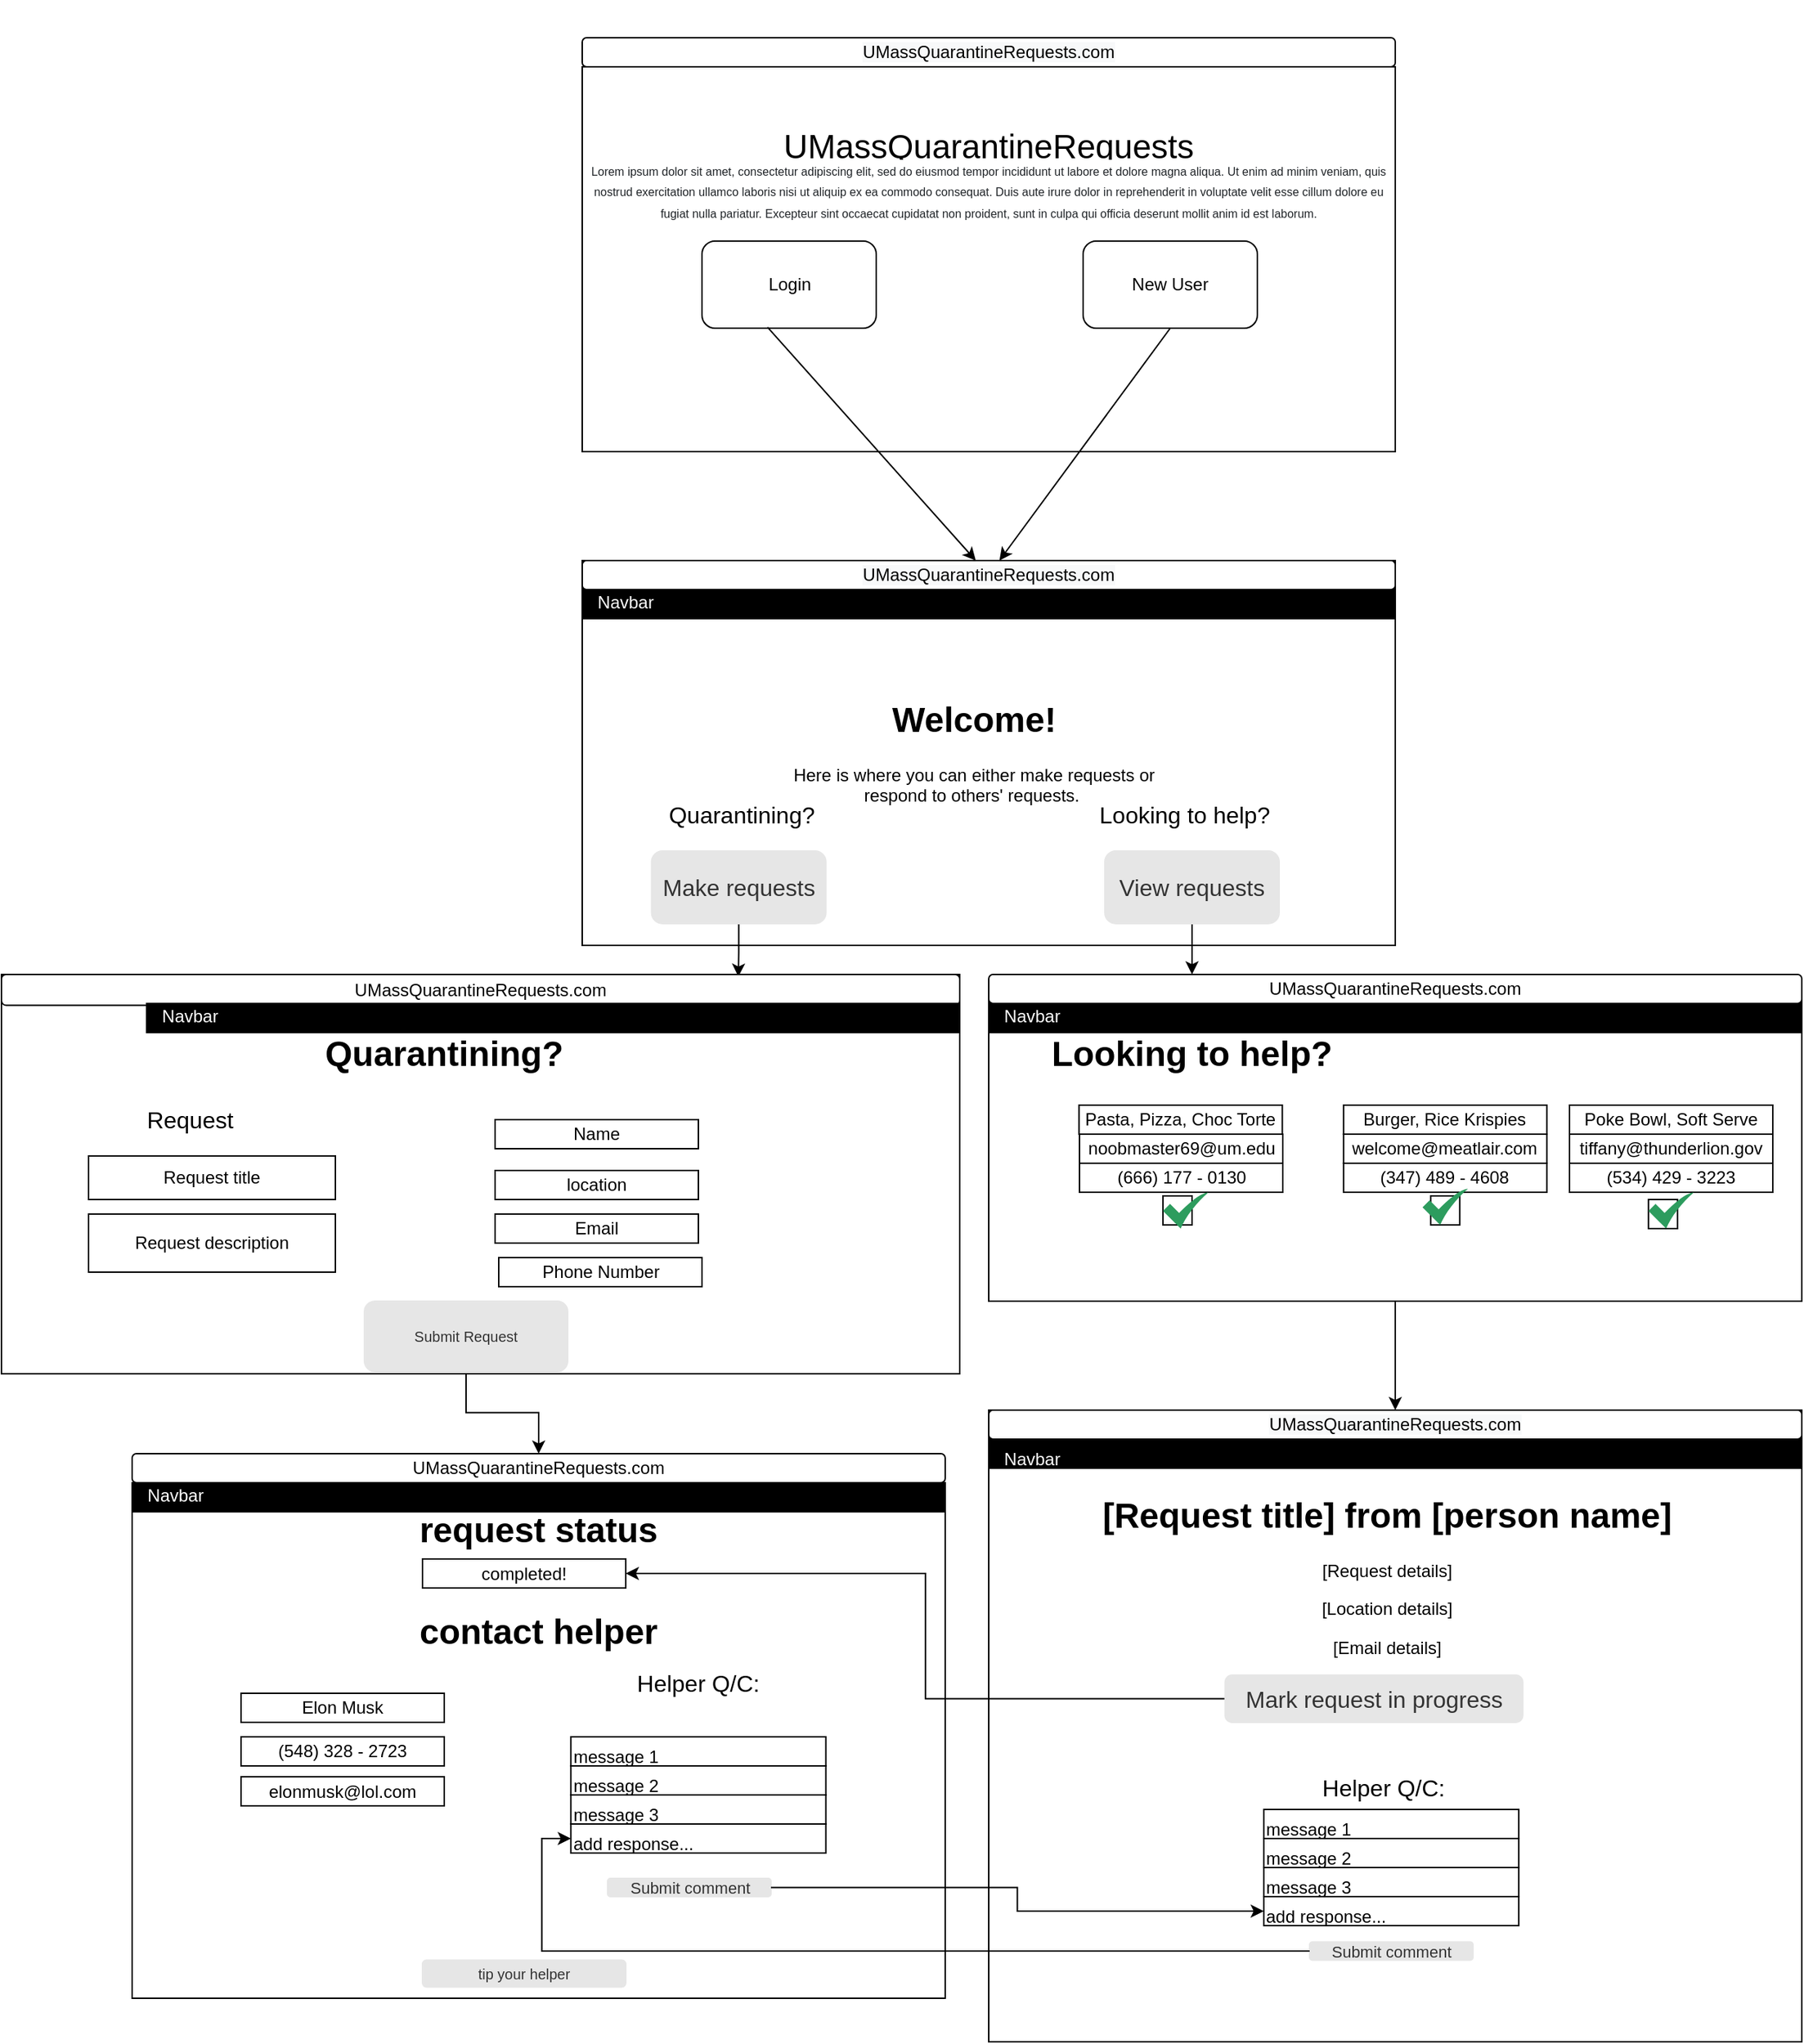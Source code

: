 <mxfile version="15.5.8" type="github">
  <diagram id="xOa8urjB6kpWdedyfURd" name="Page-1">
    <mxGraphModel dx="1102" dy="1680" grid="1" gridSize="10" guides="1" tooltips="1" connect="1" arrows="1" fold="1" page="1" pageScale="1" pageWidth="850" pageHeight="1100" math="0" shadow="0">
      <root>
        <mxCell id="0" />
        <mxCell id="1" parent="0" />
        <mxCell id="gMZ0pz86UfZ7Bh6NmJJu-4" value="" style="rounded=0;whiteSpace=wrap;html=1;" parent="1" vertex="1">
          <mxGeometry x="570" y="-320" width="560" height="265" as="geometry" />
        </mxCell>
        <mxCell id="gMZ0pz86UfZ7Bh6NmJJu-62" style="edgeStyle=orthogonalEdgeStyle;rounded=0;orthogonalLoop=1;jettySize=auto;html=1;entryX=0.769;entryY=0.071;entryDx=0;entryDy=0;entryPerimeter=0;" parent="1" source="gMZ0pz86UfZ7Bh6NmJJu-7" target="gMZ0pz86UfZ7Bh6NmJJu-18" edge="1">
          <mxGeometry relative="1" as="geometry" />
        </mxCell>
        <mxCell id="gMZ0pz86UfZ7Bh6NmJJu-63" style="edgeStyle=orthogonalEdgeStyle;rounded=0;orthogonalLoop=1;jettySize=auto;html=1;entryX=0.25;entryY=0;entryDx=0;entryDy=0;" parent="1" source="gMZ0pz86UfZ7Bh6NmJJu-6" target="gMZ0pz86UfZ7Bh6NmJJu-60" edge="1">
          <mxGeometry relative="1" as="geometry" />
        </mxCell>
        <mxCell id="gMZ0pz86UfZ7Bh6NmJJu-5" value="&lt;h1&gt;Welcome!&lt;/h1&gt;&lt;p&gt;Here is where you can either make requests or respond to others&#39; requests.&amp;nbsp;&lt;/p&gt;" style="text;html=1;strokeColor=none;fillColor=none;spacing=5;spacingTop=-20;whiteSpace=wrap;overflow=hidden;rounded=0;align=center;" parent="1" vertex="1">
          <mxGeometry x="700" y="-230" width="280" height="80" as="geometry" />
        </mxCell>
        <mxCell id="gMZ0pz86UfZ7Bh6NmJJu-6" value="&lt;font style=&quot;font-size: 16px&quot;&gt;View requests&lt;/font&gt;" style="rounded=1;html=1;shadow=0;dashed=0;whiteSpace=wrap;fontSize=10;fillColor=#E6E6E6;align=center;strokeColor=#E6E6E6;fontColor=#333333;" parent="1" vertex="1">
          <mxGeometry x="930" y="-120" width="120" height="50" as="geometry" />
        </mxCell>
        <mxCell id="gMZ0pz86UfZ7Bh6NmJJu-7" value="&lt;font style=&quot;font-size: 16px&quot;&gt;Make requests&lt;/font&gt;" style="rounded=1;html=1;shadow=0;dashed=0;whiteSpace=wrap;fontSize=10;fillColor=#E6E6E6;align=center;strokeColor=#E6E6E6;fontColor=#333333;" parent="1" vertex="1">
          <mxGeometry x="617.81" y="-120" width="120" height="50" as="geometry" />
        </mxCell>
        <mxCell id="gMZ0pz86UfZ7Bh6NmJJu-8" value="Quarantining?" style="text;html=1;strokeColor=none;fillColor=none;align=center;verticalAlign=middle;whiteSpace=wrap;rounded=0;fontSize=16;" parent="1" vertex="1">
          <mxGeometry x="610" y="-160" width="140" height="30" as="geometry" />
        </mxCell>
        <mxCell id="gMZ0pz86UfZ7Bh6NmJJu-9" value="Looking to help?" style="text;html=1;strokeColor=none;fillColor=none;align=center;verticalAlign=middle;whiteSpace=wrap;rounded=0;fontSize=16;" parent="1" vertex="1">
          <mxGeometry x="915" y="-160" width="140" height="30" as="geometry" />
        </mxCell>
        <mxCell id="gMZ0pz86UfZ7Bh6NmJJu-10" value="&#xa;&#xa;&lt;span style=&quot;color: rgb(0, 0, 0); font-family: helvetica; font-size: 12px; font-style: normal; font-weight: 400; letter-spacing: normal; text-align: center; text-indent: 0px; text-transform: none; word-spacing: 0px; background-color: rgb(248, 249, 250); display: inline; float: none;&quot;&gt;UMassQuarantineRequests.com&lt;/span&gt;&#xa;&#xa;" style="rounded=1;whiteSpace=wrap;html=1;" parent="1" vertex="1">
          <mxGeometry x="570" y="-320" width="560" height="20" as="geometry" />
        </mxCell>
        <mxCell id="gMZ0pz86UfZ7Bh6NmJJu-67" style="edgeStyle=orthogonalEdgeStyle;rounded=0;orthogonalLoop=1;jettySize=auto;html=1;exitX=0.5;exitY=1;exitDx=0;exitDy=0;entryX=0.5;entryY=0;entryDx=0;entryDy=0;" parent="1" source="8UkIw04C8tfjKHW86x7a-14" target="gMZ0pz86UfZ7Bh6NmJJu-61" edge="1">
          <mxGeometry relative="1" as="geometry" />
        </mxCell>
        <mxCell id="gMZ0pz86UfZ7Bh6NmJJu-12" value="" style="rounded=0;whiteSpace=wrap;html=1;" parent="1" vertex="1">
          <mxGeometry x="170" y="-35" width="660" height="275" as="geometry" />
        </mxCell>
        <mxCell id="gMZ0pz86UfZ7Bh6NmJJu-13" value="&lt;h1&gt;Quarantining?&lt;/h1&gt;" style="text;html=1;strokeColor=none;fillColor=none;spacing=5;spacingTop=-20;whiteSpace=wrap;overflow=hidden;rounded=0;align=center;" parent="1" vertex="1">
          <mxGeometry x="335" width="280" height="40" as="geometry" />
        </mxCell>
        <mxCell id="gMZ0pz86UfZ7Bh6NmJJu-16" value="Request" style="text;html=1;strokeColor=none;fillColor=none;align=center;verticalAlign=middle;whiteSpace=wrap;rounded=0;fontSize=16;" parent="1" vertex="1">
          <mxGeometry x="230" y="50" width="140" height="30" as="geometry" />
        </mxCell>
        <mxCell id="gMZ0pz86UfZ7Bh6NmJJu-18" value="UMassQuarantineRequests.com" style="rounded=1;whiteSpace=wrap;html=1;" parent="1" vertex="1">
          <mxGeometry x="170" y="-35" width="660" height="21.25" as="geometry" />
        </mxCell>
        <mxCell id="gMZ0pz86UfZ7Bh6NmJJu-24" value="Email" style="rounded=0;whiteSpace=wrap;html=1;" parent="1" vertex="1">
          <mxGeometry x="510" y="130" width="140" height="20" as="geometry" />
        </mxCell>
        <mxCell id="gMZ0pz86UfZ7Bh6NmJJu-25" value="Phone Number" style="rounded=0;whiteSpace=wrap;html=1;" parent="1" vertex="1">
          <mxGeometry x="512.5" y="160" width="140" height="20" as="geometry" />
        </mxCell>
        <mxCell id="VA0naa6v9G5pV4DlwBUk-33" style="edgeStyle=orthogonalEdgeStyle;rounded=0;orthogonalLoop=1;jettySize=auto;html=1;exitX=0.5;exitY=1;exitDx=0;exitDy=0;entryX=0.5;entryY=0;entryDx=0;entryDy=0;" parent="1" source="gMZ0pz86UfZ7Bh6NmJJu-28" target="8UkIw04C8tfjKHW86x7a-22" edge="1">
          <mxGeometry relative="1" as="geometry" />
        </mxCell>
        <mxCell id="gMZ0pz86UfZ7Bh6NmJJu-28" value="" style="rounded=0;whiteSpace=wrap;html=1;" parent="1" vertex="1">
          <mxGeometry x="850" y="-25" width="560" height="215" as="geometry" />
        </mxCell>
        <mxCell id="gMZ0pz86UfZ7Bh6NmJJu-29" value="&lt;h1&gt;Looking to help?&lt;/h1&gt;" style="text;html=1;strokeColor=none;fillColor=none;spacing=5;spacingTop=-20;whiteSpace=wrap;overflow=hidden;rounded=0;align=center;" parent="1" vertex="1">
          <mxGeometry x="850" width="280" height="40" as="geometry" />
        </mxCell>
        <mxCell id="gMZ0pz86UfZ7Bh6NmJJu-33" value="Pasta, Pizza, Choc Torte" style="rounded=0;whiteSpace=wrap;html=1;" parent="1" vertex="1">
          <mxGeometry x="912.19" y="55" width="140" height="20" as="geometry" />
        </mxCell>
        <mxCell id="gMZ0pz86UfZ7Bh6NmJJu-34" value="Burger, Rice Krispies" style="rounded=0;whiteSpace=wrap;html=1;" parent="1" vertex="1">
          <mxGeometry x="1094.38" y="55" width="140" height="20" as="geometry" />
        </mxCell>
        <mxCell id="gMZ0pz86UfZ7Bh6NmJJu-35" value="Poke Bowl, Soft Serve" style="rounded=0;whiteSpace=wrap;html=1;" parent="1" vertex="1">
          <mxGeometry x="1250" y="55" width="140" height="20" as="geometry" />
        </mxCell>
        <mxCell id="gMZ0pz86UfZ7Bh6NmJJu-36" value="noobmaster69@um.edu" style="rounded=0;whiteSpace=wrap;html=1;" parent="1" vertex="1">
          <mxGeometry x="912.5" y="75" width="140" height="20" as="geometry" />
        </mxCell>
        <mxCell id="gMZ0pz86UfZ7Bh6NmJJu-37" value="(666) 177 - 0130" style="rounded=0;whiteSpace=wrap;html=1;" parent="1" vertex="1">
          <mxGeometry x="912.5" y="95" width="140" height="20" as="geometry" />
        </mxCell>
        <mxCell id="gMZ0pz86UfZ7Bh6NmJJu-49" value="welcome@meatlair.com" style="rounded=0;whiteSpace=wrap;html=1;" parent="1" vertex="1">
          <mxGeometry x="1094.38" y="75" width="140" height="20" as="geometry" />
        </mxCell>
        <mxCell id="gMZ0pz86UfZ7Bh6NmJJu-50" value="(347)&amp;nbsp;489 - 4608" style="rounded=0;whiteSpace=wrap;html=1;" parent="1" vertex="1">
          <mxGeometry x="1094.38" y="95" width="140" height="20" as="geometry" />
        </mxCell>
        <mxCell id="gMZ0pz86UfZ7Bh6NmJJu-51" value="tiffany@thunderlion.gov" style="rounded=0;whiteSpace=wrap;html=1;" parent="1" vertex="1">
          <mxGeometry x="1250" y="75" width="140" height="20" as="geometry" />
        </mxCell>
        <mxCell id="gMZ0pz86UfZ7Bh6NmJJu-52" value="(534) 429 - 3223" style="rounded=0;whiteSpace=wrap;html=1;" parent="1" vertex="1">
          <mxGeometry x="1250" y="95" width="140" height="20" as="geometry" />
        </mxCell>
        <mxCell id="gMZ0pz86UfZ7Bh6NmJJu-55" value="" style="rounded=0;whiteSpace=wrap;html=1;" parent="1" vertex="1">
          <mxGeometry x="1304.37" y="120" width="20" height="20" as="geometry" />
        </mxCell>
        <mxCell id="gMZ0pz86UfZ7Bh6NmJJu-57" value="" style="sketch=0;html=1;aspect=fixed;strokeColor=none;shadow=0;align=center;verticalAlign=top;fillColor=#2D9C5E;shape=mxgraph.gcp2.check" parent="1" vertex="1">
          <mxGeometry x="1304.37" y="115" width="31.25" height="25" as="geometry" />
        </mxCell>
        <mxCell id="gMZ0pz86UfZ7Bh6NmJJu-59" value="" style="rounded=0;whiteSpace=wrap;html=1;" parent="1" vertex="1">
          <mxGeometry x="260" y="315" width="560" height="355" as="geometry" />
        </mxCell>
        <mxCell id="gMZ0pz86UfZ7Bh6NmJJu-60" value="UMassQuarantineRequests.com" style="rounded=1;whiteSpace=wrap;html=1;" parent="1" vertex="1">
          <mxGeometry x="850" y="-35" width="560" height="20" as="geometry" />
        </mxCell>
        <mxCell id="gMZ0pz86UfZ7Bh6NmJJu-61" value="UMassQuarantineRequests.com" style="rounded=1;whiteSpace=wrap;html=1;" parent="1" vertex="1">
          <mxGeometry x="260" y="295" width="560" height="20" as="geometry" />
        </mxCell>
        <mxCell id="8UkIw04C8tfjKHW86x7a-1" value="location" style="rounded=0;whiteSpace=wrap;html=1;" parent="1" vertex="1">
          <mxGeometry x="510" y="100" width="140" height="20" as="geometry" />
        </mxCell>
        <mxCell id="8UkIw04C8tfjKHW86x7a-12" value="Request description" style="rounded=0;whiteSpace=wrap;html=1;" parent="1" vertex="1">
          <mxGeometry x="230" y="130" width="170" height="40" as="geometry" />
        </mxCell>
        <mxCell id="8UkIw04C8tfjKHW86x7a-14" value="Submit Request" style="rounded=1;html=1;shadow=0;dashed=0;whiteSpace=wrap;fontSize=10;fillColor=#E6E6E6;align=center;strokeColor=#E6E6E6;fontColor=#333333;" parent="1" vertex="1">
          <mxGeometry x="420" y="190" width="140" height="48.44" as="geometry" />
        </mxCell>
        <mxCell id="8UkIw04C8tfjKHW86x7a-16" value="" style="rounded=0;whiteSpace=wrap;html=1;" parent="1" vertex="1">
          <mxGeometry x="850" y="265" width="560" height="435" as="geometry" />
        </mxCell>
        <mxCell id="8UkIw04C8tfjKHW86x7a-17" value="&lt;h1&gt;[Request title] from [person name]&lt;/h1&gt;&lt;p&gt;[Request details]&lt;/p&gt;&lt;p&gt;[Location details]&lt;/p&gt;&lt;p&gt;[Email details]&lt;/p&gt;&lt;p&gt;[Phone number]&lt;/p&gt;" style="text;html=1;strokeColor=none;fillColor=none;spacing=5;spacingTop=-20;whiteSpace=wrap;overflow=hidden;rounded=0;align=center;" parent="1" vertex="1">
          <mxGeometry x="912.19" y="317.5" width="425" height="120" as="geometry" />
        </mxCell>
        <mxCell id="vS7RpKe5VmT_Qdz2OV4y-3" style="edgeStyle=orthogonalEdgeStyle;rounded=0;orthogonalLoop=1;jettySize=auto;html=1;exitX=0;exitY=0.5;exitDx=0;exitDy=0;entryX=1;entryY=0.5;entryDx=0;entryDy=0;" edge="1" parent="1" source="8UkIw04C8tfjKHW86x7a-19" target="VA0naa6v9G5pV4DlwBUk-10">
          <mxGeometry relative="1" as="geometry" />
        </mxCell>
        <mxCell id="8UkIw04C8tfjKHW86x7a-19" value="&lt;font style=&quot;font-size: 16px&quot;&gt;Mark request in progress&lt;/font&gt;" style="rounded=1;html=1;shadow=0;dashed=0;whiteSpace=wrap;fontSize=10;fillColor=#E6E6E6;align=center;strokeColor=#E6E6E6;fontColor=#333333;" parent="1" vertex="1">
          <mxGeometry x="1012.81" y="447.5" width="205" height="32.5" as="geometry" />
        </mxCell>
        <mxCell id="8UkIw04C8tfjKHW86x7a-22" value="&#xa;&#xa;&lt;span style=&quot;color: rgb(0, 0, 0); font-family: helvetica; font-size: 12px; font-style: normal; font-weight: 400; letter-spacing: normal; text-align: center; text-indent: 0px; text-transform: none; word-spacing: 0px; background-color: rgb(248, 249, 250); display: inline; float: none;&quot;&gt;UMassQuarantineRequests.com&lt;/span&gt;&#xa;&#xa;" style="rounded=1;whiteSpace=wrap;html=1;" parent="1" vertex="1">
          <mxGeometry x="850" y="265" width="560" height="20" as="geometry" />
        </mxCell>
        <mxCell id="8UkIw04C8tfjKHW86x7a-29" value="Request title" style="rounded=0;whiteSpace=wrap;html=1;" parent="1" vertex="1">
          <mxGeometry x="230" y="90" width="170" height="30" as="geometry" />
        </mxCell>
        <mxCell id="8UkIw04C8tfjKHW86x7a-30" value="Name" style="rounded=0;whiteSpace=wrap;html=1;" parent="1" vertex="1">
          <mxGeometry x="510" y="65" width="140" height="20" as="geometry" />
        </mxCell>
        <mxCell id="8UkIw04C8tfjKHW86x7a-41" value="Helper Q/C:" style="text;html=1;strokeColor=none;fillColor=none;align=center;verticalAlign=middle;whiteSpace=wrap;rounded=0;fontSize=16;" parent="1" vertex="1">
          <mxGeometry x="1052.19" y="510" width="140" height="30" as="geometry" />
        </mxCell>
        <mxCell id="8UkIw04C8tfjKHW86x7a-44" value="&lt;span style=&quot;font-size: 11px&quot;&gt;Submit comment&lt;/span&gt;" style="rounded=1;html=1;shadow=0;dashed=0;whiteSpace=wrap;fontSize=10;fillColor=#E6E6E6;align=center;strokeColor=#E6E6E6;fontColor=#333333;" parent="1" vertex="1">
          <mxGeometry x="1071" y="631.25" width="112.5" height="12.5" as="geometry" />
        </mxCell>
        <mxCell id="8UkIw04C8tfjKHW86x7a-62" value="&lt;h1&gt;request status&lt;/h1&gt;" style="text;html=1;strokeColor=none;fillColor=none;spacing=5;spacingTop=-20;whiteSpace=wrap;overflow=hidden;rounded=0;align=center;" parent="1" vertex="1">
          <mxGeometry x="400" y="327.5" width="280" height="40" as="geometry" />
        </mxCell>
        <mxCell id="MTcIwoVqt6RtLrn1y44d-1" value="" style="rounded=0;whiteSpace=wrap;html=1;" parent="1" vertex="1">
          <mxGeometry x="570" y="-660" width="560" height="265" as="geometry" />
        </mxCell>
        <mxCell id="MTcIwoVqt6RtLrn1y44d-2" value="&#xa;&#xa;&lt;span style=&quot;color: rgb(0, 0, 0); font-family: helvetica; font-size: 12px; font-style: normal; font-weight: 400; letter-spacing: normal; text-align: center; text-indent: 0px; text-transform: none; word-spacing: 0px; background-color: rgb(248, 249, 250); display: inline; float: none;&quot;&gt;UMassQuarantineRequests.com&lt;/span&gt;&#xa;&#xa;" style="rounded=1;whiteSpace=wrap;html=1;" parent="1" vertex="1">
          <mxGeometry x="570" y="-680" width="560" height="20" as="geometry" />
        </mxCell>
        <mxCell id="MTcIwoVqt6RtLrn1y44d-11" value="Login" style="rounded=1;whiteSpace=wrap;html=1;" parent="1" vertex="1">
          <mxGeometry x="652.5" y="-540" width="120" height="60" as="geometry" />
        </mxCell>
        <mxCell id="MTcIwoVqt6RtLrn1y44d-12" value="New User" style="rounded=1;whiteSpace=wrap;html=1;" parent="1" vertex="1">
          <mxGeometry x="915" y="-540" width="120" height="60" as="geometry" />
        </mxCell>
        <mxCell id="MTcIwoVqt6RtLrn1y44d-14" value="" style="endArrow=classic;html=1;rounded=0;exitX=0.376;exitY=0.988;exitDx=0;exitDy=0;exitPerimeter=0;" parent="1" source="MTcIwoVqt6RtLrn1y44d-11" target="gMZ0pz86UfZ7Bh6NmJJu-10" edge="1">
          <mxGeometry width="50" height="50" relative="1" as="geometry">
            <mxPoint x="692.5" y="-390" as="sourcePoint" />
            <mxPoint x="742.5" y="-440" as="targetPoint" />
          </mxGeometry>
        </mxCell>
        <mxCell id="MTcIwoVqt6RtLrn1y44d-15" value="" style="endArrow=classic;html=1;rounded=0;exitX=0.5;exitY=1;exitDx=0;exitDy=0;" parent="1" source="MTcIwoVqt6RtLrn1y44d-12" target="gMZ0pz86UfZ7Bh6NmJJu-10" edge="1">
          <mxGeometry width="50" height="50" relative="1" as="geometry">
            <mxPoint x="1110" y="-350" as="sourcePoint" />
            <mxPoint x="1160" y="-400" as="targetPoint" />
          </mxGeometry>
        </mxCell>
        <mxCell id="VA0naa6v9G5pV4DlwBUk-1" value="&lt;font style=&quot;font-size: 23px&quot;&gt;UMassQuarantineRequests&lt;/font&gt;" style="text;html=1;strokeColor=none;fillColor=none;align=center;verticalAlign=middle;whiteSpace=wrap;rounded=0;" parent="1" vertex="1">
          <mxGeometry x="820" y="-620" width="60" height="30" as="geometry" />
        </mxCell>
        <mxCell id="VA0naa6v9G5pV4DlwBUk-4" value="&lt;h1&gt;contact helper&lt;/h1&gt;" style="text;html=1;strokeColor=none;fillColor=none;spacing=5;spacingTop=-20;whiteSpace=wrap;overflow=hidden;rounded=0;align=center;" parent="1" vertex="1">
          <mxGeometry x="400" y="397.5" width="280" height="40" as="geometry" />
        </mxCell>
        <mxCell id="VA0naa6v9G5pV4DlwBUk-6" value="Elon Musk" style="rounded=0;whiteSpace=wrap;html=1;" parent="1" vertex="1">
          <mxGeometry x="335" y="460" width="140" height="20" as="geometry" />
        </mxCell>
        <mxCell id="VA0naa6v9G5pV4DlwBUk-8" value="(548) 328 - 2723" style="rounded=0;whiteSpace=wrap;html=1;" parent="1" vertex="1">
          <mxGeometry x="335" y="490" width="140" height="20" as="geometry" />
        </mxCell>
        <mxCell id="VA0naa6v9G5pV4DlwBUk-9" value="elonmusk@lol.com" style="rounded=0;whiteSpace=wrap;html=1;" parent="1" vertex="1">
          <mxGeometry x="335" y="517.5" width="140" height="20" as="geometry" />
        </mxCell>
        <mxCell id="VA0naa6v9G5pV4DlwBUk-10" value="completed!" style="rounded=0;whiteSpace=wrap;html=1;" parent="1" vertex="1">
          <mxGeometry x="460" y="367.5" width="140" height="20" as="geometry" />
        </mxCell>
        <mxCell id="VA0naa6v9G5pV4DlwBUk-11" value="tip your helper" style="rounded=1;html=1;shadow=0;dashed=0;whiteSpace=wrap;fontSize=10;fillColor=#E6E6E6;align=center;strokeColor=#E6E6E6;fontColor=#333333;" parent="1" vertex="1">
          <mxGeometry x="460" y="643.75" width="140" height="18.44" as="geometry" />
        </mxCell>
        <mxCell id="VA0naa6v9G5pV4DlwBUk-29" value="" style="rounded=0;whiteSpace=wrap;html=1;" parent="1" vertex="1">
          <mxGeometry x="1154.38" y="117.5" width="20" height="20" as="geometry" />
        </mxCell>
        <mxCell id="VA0naa6v9G5pV4DlwBUk-30" value="" style="rounded=0;whiteSpace=wrap;html=1;" parent="1" vertex="1">
          <mxGeometry x="970.0" y="117.5" width="20" height="20" as="geometry" />
        </mxCell>
        <mxCell id="VA0naa6v9G5pV4DlwBUk-31" value="" style="sketch=0;html=1;aspect=fixed;strokeColor=none;shadow=0;align=center;verticalAlign=top;fillColor=#2D9C5E;shape=mxgraph.gcp2.check" parent="1" vertex="1">
          <mxGeometry x="1148.76" y="112.5" width="31.25" height="25" as="geometry" />
        </mxCell>
        <mxCell id="VA0naa6v9G5pV4DlwBUk-32" value="" style="sketch=0;html=1;aspect=fixed;strokeColor=none;shadow=0;align=center;verticalAlign=top;fillColor=#2D9C5E;shape=mxgraph.gcp2.check" parent="1" vertex="1">
          <mxGeometry x="970.0" y="115" width="31.25" height="25" as="geometry" />
        </mxCell>
        <mxCell id="VA0naa6v9G5pV4DlwBUk-34" value="message 1" style="rounded=0;whiteSpace=wrap;html=1;align=left;verticalAlign=top;" parent="1" vertex="1">
          <mxGeometry x="1039.44" y="540" width="175.62" height="20" as="geometry" />
        </mxCell>
        <mxCell id="VA0naa6v9G5pV4DlwBUk-35" value="&lt;span style=&quot;font-size: 11px&quot;&gt;Submit comment&lt;/span&gt;" style="rounded=1;html=1;shadow=0;dashed=0;whiteSpace=wrap;fontSize=10;fillColor=#E6E6E6;align=center;strokeColor=#E6E6E6;fontColor=#333333;" parent="1" vertex="1">
          <mxGeometry x="587.5" y="587.5" width="112.5" height="12.5" as="geometry" />
        </mxCell>
        <mxCell id="VA0naa6v9G5pV4DlwBUk-37" value="Helper Q/C:" style="text;html=1;strokeColor=none;fillColor=none;align=center;verticalAlign=middle;whiteSpace=wrap;rounded=0;fontSize=16;" parent="1" vertex="1">
          <mxGeometry x="580" y="437.5" width="140" height="30" as="geometry" />
        </mxCell>
        <mxCell id="VA0naa6v9G5pV4DlwBUk-40" value="message 2" style="rounded=0;whiteSpace=wrap;html=1;align=left;verticalAlign=top;" parent="1" vertex="1">
          <mxGeometry x="1039.44" y="560" width="175.62" height="20" as="geometry" />
        </mxCell>
        <mxCell id="VA0naa6v9G5pV4DlwBUk-41" value="message 3" style="rounded=0;whiteSpace=wrap;html=1;align=left;verticalAlign=top;" parent="1" vertex="1">
          <mxGeometry x="1039.44" y="580" width="175.62" height="20" as="geometry" />
        </mxCell>
        <mxCell id="vS7RpKe5VmT_Qdz2OV4y-6" style="edgeStyle=orthogonalEdgeStyle;rounded=0;orthogonalLoop=1;jettySize=auto;html=1;exitX=0;exitY=0.5;exitDx=0;exitDy=0;entryX=0;entryY=0.5;entryDx=0;entryDy=0;fontSize=8;" edge="1" parent="1" source="8UkIw04C8tfjKHW86x7a-44" target="VA0naa6v9G5pV4DlwBUk-46">
          <mxGeometry relative="1" as="geometry" />
        </mxCell>
        <mxCell id="VA0naa6v9G5pV4DlwBUk-42" value="add response..." style="rounded=0;whiteSpace=wrap;html=1;align=left;verticalAlign=top;" parent="1" vertex="1">
          <mxGeometry x="1039.44" y="600" width="175.62" height="20" as="geometry" />
        </mxCell>
        <mxCell id="VA0naa6v9G5pV4DlwBUk-43" value="message 1" style="rounded=0;whiteSpace=wrap;html=1;align=left;verticalAlign=top;" parent="1" vertex="1">
          <mxGeometry x="562.19" y="490" width="175.62" height="20" as="geometry" />
        </mxCell>
        <mxCell id="VA0naa6v9G5pV4DlwBUk-44" value="message 2" style="rounded=0;whiteSpace=wrap;html=1;align=left;verticalAlign=top;" parent="1" vertex="1">
          <mxGeometry x="562.19" y="510" width="175.62" height="20" as="geometry" />
        </mxCell>
        <mxCell id="VA0naa6v9G5pV4DlwBUk-45" value="message 3" style="rounded=0;whiteSpace=wrap;html=1;align=left;verticalAlign=top;" parent="1" vertex="1">
          <mxGeometry x="562.19" y="530" width="175.62" height="20" as="geometry" />
        </mxCell>
        <mxCell id="vS7RpKe5VmT_Qdz2OV4y-5" style="edgeStyle=orthogonalEdgeStyle;rounded=0;orthogonalLoop=1;jettySize=auto;html=1;exitX=1;exitY=0.5;exitDx=0;exitDy=0;entryX=0;entryY=0.5;entryDx=0;entryDy=0;fontSize=8;" edge="1" parent="1" source="VA0naa6v9G5pV4DlwBUk-35" target="VA0naa6v9G5pV4DlwBUk-42">
          <mxGeometry relative="1" as="geometry" />
        </mxCell>
        <mxCell id="VA0naa6v9G5pV4DlwBUk-46" value="add response..." style="rounded=0;whiteSpace=wrap;html=1;align=left;verticalAlign=top;" parent="1" vertex="1">
          <mxGeometry x="562.19" y="550" width="175.62" height="20" as="geometry" />
        </mxCell>
        <mxCell id="VA0naa6v9G5pV4DlwBUk-48" value="" style="rounded=0;whiteSpace=wrap;html=1;fontSize=23;align=center;fillColor=#000000;" parent="1" vertex="1">
          <mxGeometry x="570" y="-300" width="560" height="20" as="geometry" />
        </mxCell>
        <mxCell id="VA0naa6v9G5pV4DlwBUk-50" value="&lt;font color=&quot;#ffffff&quot; style=&quot;font-size: 12px&quot;&gt;Navbar&lt;/font&gt;" style="text;html=1;strokeColor=none;fillColor=none;align=center;verticalAlign=middle;whiteSpace=wrap;rounded=0;fontSize=23;" parent="1" vertex="1">
          <mxGeometry x="570" y="-310" width="60" height="30" as="geometry" />
        </mxCell>
        <mxCell id="VA0naa6v9G5pV4DlwBUk-53" value="" style="rounded=0;whiteSpace=wrap;html=1;fontSize=23;align=center;fillColor=#000000;" parent="1" vertex="1">
          <mxGeometry x="270" y="-15" width="560" height="20" as="geometry" />
        </mxCell>
        <mxCell id="VA0naa6v9G5pV4DlwBUk-54" value="&lt;font color=&quot;#ffffff&quot; style=&quot;font-size: 12px&quot;&gt;Navbar&lt;/font&gt;" style="text;html=1;strokeColor=none;fillColor=none;align=center;verticalAlign=middle;whiteSpace=wrap;rounded=0;fontSize=23;" parent="1" vertex="1">
          <mxGeometry x="270" y="-25" width="60" height="30" as="geometry" />
        </mxCell>
        <mxCell id="VA0naa6v9G5pV4DlwBUk-55" value="" style="rounded=0;whiteSpace=wrap;html=1;fontSize=23;align=center;fillColor=#000000;" parent="1" vertex="1">
          <mxGeometry x="850" y="-15" width="560" height="20" as="geometry" />
        </mxCell>
        <mxCell id="VA0naa6v9G5pV4DlwBUk-56" value="&lt;font color=&quot;#ffffff&quot; style=&quot;font-size: 12px&quot;&gt;Navbar&lt;/font&gt;" style="text;html=1;strokeColor=none;fillColor=none;align=center;verticalAlign=middle;whiteSpace=wrap;rounded=0;fontSize=23;" parent="1" vertex="1">
          <mxGeometry x="850" y="-25" width="60" height="30" as="geometry" />
        </mxCell>
        <mxCell id="VA0naa6v9G5pV4DlwBUk-57" value="" style="rounded=0;whiteSpace=wrap;html=1;fontSize=23;align=center;fillColor=#000000;" parent="1" vertex="1">
          <mxGeometry x="850" y="285" width="560" height="20" as="geometry" />
        </mxCell>
        <mxCell id="VA0naa6v9G5pV4DlwBUk-58" value="&lt;font color=&quot;#ffffff&quot; style=&quot;font-size: 12px&quot;&gt;Navbar&lt;/font&gt;" style="text;html=1;strokeColor=none;fillColor=none;align=center;verticalAlign=middle;whiteSpace=wrap;rounded=0;fontSize=23;" parent="1" vertex="1">
          <mxGeometry x="850" y="280" width="60" height="30" as="geometry" />
        </mxCell>
        <mxCell id="VA0naa6v9G5pV4DlwBUk-59" value="" style="rounded=0;whiteSpace=wrap;html=1;fontSize=23;align=center;fillColor=#000000;" parent="1" vertex="1">
          <mxGeometry x="260" y="315" width="560" height="20" as="geometry" />
        </mxCell>
        <mxCell id="VA0naa6v9G5pV4DlwBUk-60" value="&lt;font color=&quot;#ffffff&quot; style=&quot;font-size: 12px&quot;&gt;Navbar&lt;/font&gt;" style="text;html=1;strokeColor=none;fillColor=none;align=center;verticalAlign=middle;whiteSpace=wrap;rounded=0;fontSize=23;" parent="1" vertex="1">
          <mxGeometry x="260" y="305" width="60" height="30" as="geometry" />
        </mxCell>
        <mxCell id="VA0naa6v9G5pV4DlwBUk-62" value="&lt;font color=&quot;#ffffff&quot; style=&quot;font-size: 12px&quot;&gt;Navbar&lt;/font&gt;" style="text;html=1;strokeColor=none;fillColor=none;align=center;verticalAlign=middle;whiteSpace=wrap;rounded=0;fontSize=23;" parent="1" vertex="1">
          <mxGeometry x="270" y="601.25" width="60" height="30" as="geometry" />
        </mxCell>
        <mxCell id="vS7RpKe5VmT_Qdz2OV4y-4" value="&lt;span style=&quot;color: rgb(33 , 37 , 41) ; font-family: , , &amp;#34;segoe ui&amp;#34; , &amp;#34;roboto&amp;#34; , &amp;#34;helvetica neue&amp;#34; , &amp;#34;arial&amp;#34; , &amp;#34;noto sans&amp;#34; , &amp;#34;liberation sans&amp;#34; , sans-serif , &amp;#34;apple color emoji&amp;#34; , &amp;#34;segoe ui emoji&amp;#34; , &amp;#34;segoe ui symbol&amp;#34; , &amp;#34;noto color emoji&amp;#34; ; background-color: rgb(255 , 255 , 255)&quot;&gt;&lt;font style=&quot;font-size: 8px&quot;&gt;Lorem ipsum dolor sit amet, consectetur adipiscing elit, sed do eiusmod tempor incididunt ut labore et dolore magna aliqua. Ut enim ad minim veniam, quis nostrud exercitation ullamco laboris nisi ut aliquip ex ea commodo consequat. Duis aute irure dolor in reprehenderit in voluptate velit esse cillum dolore eu fugiat nulla pariatur. Excepteur sint occaecat cupidatat non proident, sunt in culpa qui officia deserunt mollit anim id est laborum.&lt;/font&gt;&lt;/span&gt;" style="text;html=1;strokeColor=none;fillColor=none;align=center;verticalAlign=middle;whiteSpace=wrap;rounded=0;" vertex="1" parent="1">
          <mxGeometry x="570" y="-590" width="560" height="30" as="geometry" />
        </mxCell>
      </root>
    </mxGraphModel>
  </diagram>
</mxfile>
